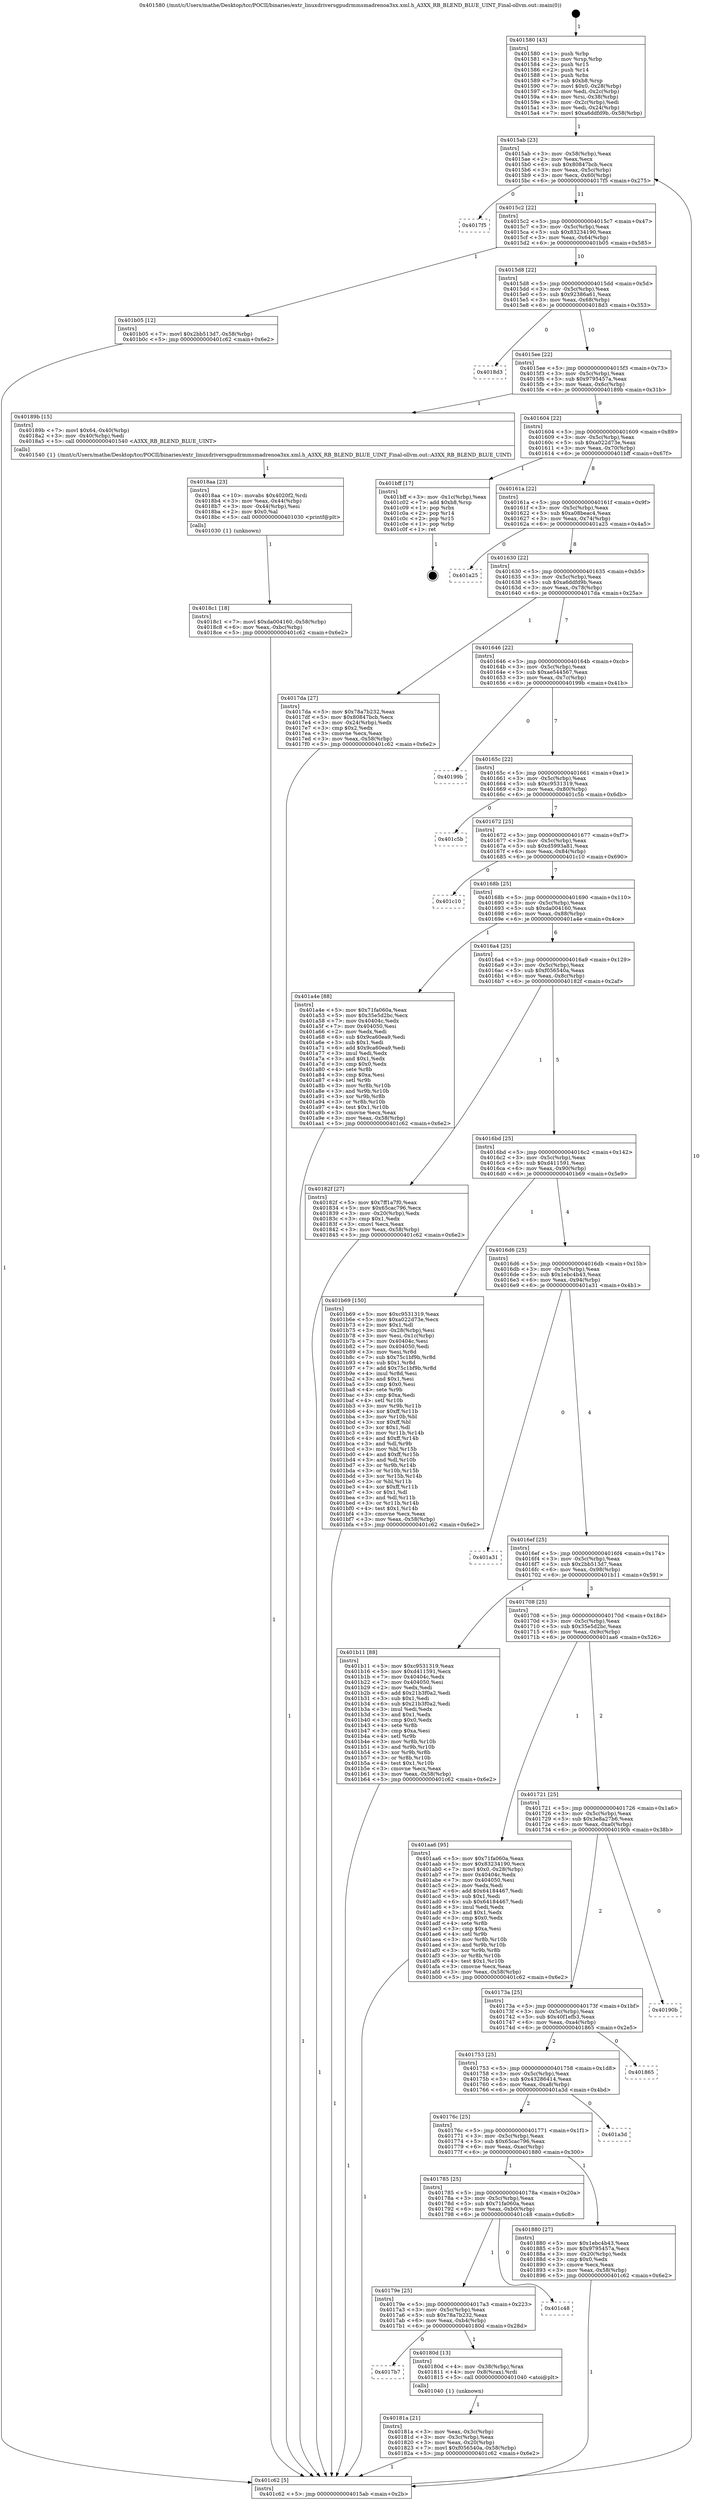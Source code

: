 digraph "0x401580" {
  label = "0x401580 (/mnt/c/Users/mathe/Desktop/tcc/POCII/binaries/extr_linuxdriversgpudrmmsmadrenoa3xx.xml.h_A3XX_RB_BLEND_BLUE_UINT_Final-ollvm.out::main(0))"
  labelloc = "t"
  node[shape=record]

  Entry [label="",width=0.3,height=0.3,shape=circle,fillcolor=black,style=filled]
  "0x4015ab" [label="{
     0x4015ab [23]\l
     | [instrs]\l
     &nbsp;&nbsp;0x4015ab \<+3\>: mov -0x58(%rbp),%eax\l
     &nbsp;&nbsp;0x4015ae \<+2\>: mov %eax,%ecx\l
     &nbsp;&nbsp;0x4015b0 \<+6\>: sub $0x80847bcb,%ecx\l
     &nbsp;&nbsp;0x4015b6 \<+3\>: mov %eax,-0x5c(%rbp)\l
     &nbsp;&nbsp;0x4015b9 \<+3\>: mov %ecx,-0x60(%rbp)\l
     &nbsp;&nbsp;0x4015bc \<+6\>: je 00000000004017f5 \<main+0x275\>\l
  }"]
  "0x4017f5" [label="{
     0x4017f5\l
  }", style=dashed]
  "0x4015c2" [label="{
     0x4015c2 [22]\l
     | [instrs]\l
     &nbsp;&nbsp;0x4015c2 \<+5\>: jmp 00000000004015c7 \<main+0x47\>\l
     &nbsp;&nbsp;0x4015c7 \<+3\>: mov -0x5c(%rbp),%eax\l
     &nbsp;&nbsp;0x4015ca \<+5\>: sub $0x83234190,%eax\l
     &nbsp;&nbsp;0x4015cf \<+3\>: mov %eax,-0x64(%rbp)\l
     &nbsp;&nbsp;0x4015d2 \<+6\>: je 0000000000401b05 \<main+0x585\>\l
  }"]
  Exit [label="",width=0.3,height=0.3,shape=circle,fillcolor=black,style=filled,peripheries=2]
  "0x401b05" [label="{
     0x401b05 [12]\l
     | [instrs]\l
     &nbsp;&nbsp;0x401b05 \<+7\>: movl $0x2bb513d7,-0x58(%rbp)\l
     &nbsp;&nbsp;0x401b0c \<+5\>: jmp 0000000000401c62 \<main+0x6e2\>\l
  }"]
  "0x4015d8" [label="{
     0x4015d8 [22]\l
     | [instrs]\l
     &nbsp;&nbsp;0x4015d8 \<+5\>: jmp 00000000004015dd \<main+0x5d\>\l
     &nbsp;&nbsp;0x4015dd \<+3\>: mov -0x5c(%rbp),%eax\l
     &nbsp;&nbsp;0x4015e0 \<+5\>: sub $0x92386a61,%eax\l
     &nbsp;&nbsp;0x4015e5 \<+3\>: mov %eax,-0x68(%rbp)\l
     &nbsp;&nbsp;0x4015e8 \<+6\>: je 00000000004018d3 \<main+0x353\>\l
  }"]
  "0x4018c1" [label="{
     0x4018c1 [18]\l
     | [instrs]\l
     &nbsp;&nbsp;0x4018c1 \<+7\>: movl $0xda004160,-0x58(%rbp)\l
     &nbsp;&nbsp;0x4018c8 \<+6\>: mov %eax,-0xbc(%rbp)\l
     &nbsp;&nbsp;0x4018ce \<+5\>: jmp 0000000000401c62 \<main+0x6e2\>\l
  }"]
  "0x4018d3" [label="{
     0x4018d3\l
  }", style=dashed]
  "0x4015ee" [label="{
     0x4015ee [22]\l
     | [instrs]\l
     &nbsp;&nbsp;0x4015ee \<+5\>: jmp 00000000004015f3 \<main+0x73\>\l
     &nbsp;&nbsp;0x4015f3 \<+3\>: mov -0x5c(%rbp),%eax\l
     &nbsp;&nbsp;0x4015f6 \<+5\>: sub $0x9795457a,%eax\l
     &nbsp;&nbsp;0x4015fb \<+3\>: mov %eax,-0x6c(%rbp)\l
     &nbsp;&nbsp;0x4015fe \<+6\>: je 000000000040189b \<main+0x31b\>\l
  }"]
  "0x4018aa" [label="{
     0x4018aa [23]\l
     | [instrs]\l
     &nbsp;&nbsp;0x4018aa \<+10\>: movabs $0x4020f2,%rdi\l
     &nbsp;&nbsp;0x4018b4 \<+3\>: mov %eax,-0x44(%rbp)\l
     &nbsp;&nbsp;0x4018b7 \<+3\>: mov -0x44(%rbp),%esi\l
     &nbsp;&nbsp;0x4018ba \<+2\>: mov $0x0,%al\l
     &nbsp;&nbsp;0x4018bc \<+5\>: call 0000000000401030 \<printf@plt\>\l
     | [calls]\l
     &nbsp;&nbsp;0x401030 \{1\} (unknown)\l
  }"]
  "0x40189b" [label="{
     0x40189b [15]\l
     | [instrs]\l
     &nbsp;&nbsp;0x40189b \<+7\>: movl $0x64,-0x40(%rbp)\l
     &nbsp;&nbsp;0x4018a2 \<+3\>: mov -0x40(%rbp),%edi\l
     &nbsp;&nbsp;0x4018a5 \<+5\>: call 0000000000401540 \<A3XX_RB_BLEND_BLUE_UINT\>\l
     | [calls]\l
     &nbsp;&nbsp;0x401540 \{1\} (/mnt/c/Users/mathe/Desktop/tcc/POCII/binaries/extr_linuxdriversgpudrmmsmadrenoa3xx.xml.h_A3XX_RB_BLEND_BLUE_UINT_Final-ollvm.out::A3XX_RB_BLEND_BLUE_UINT)\l
  }"]
  "0x401604" [label="{
     0x401604 [22]\l
     | [instrs]\l
     &nbsp;&nbsp;0x401604 \<+5\>: jmp 0000000000401609 \<main+0x89\>\l
     &nbsp;&nbsp;0x401609 \<+3\>: mov -0x5c(%rbp),%eax\l
     &nbsp;&nbsp;0x40160c \<+5\>: sub $0xa022d73e,%eax\l
     &nbsp;&nbsp;0x401611 \<+3\>: mov %eax,-0x70(%rbp)\l
     &nbsp;&nbsp;0x401614 \<+6\>: je 0000000000401bff \<main+0x67f\>\l
  }"]
  "0x40181a" [label="{
     0x40181a [21]\l
     | [instrs]\l
     &nbsp;&nbsp;0x40181a \<+3\>: mov %eax,-0x3c(%rbp)\l
     &nbsp;&nbsp;0x40181d \<+3\>: mov -0x3c(%rbp),%eax\l
     &nbsp;&nbsp;0x401820 \<+3\>: mov %eax,-0x20(%rbp)\l
     &nbsp;&nbsp;0x401823 \<+7\>: movl $0xf056540a,-0x58(%rbp)\l
     &nbsp;&nbsp;0x40182a \<+5\>: jmp 0000000000401c62 \<main+0x6e2\>\l
  }"]
  "0x401bff" [label="{
     0x401bff [17]\l
     | [instrs]\l
     &nbsp;&nbsp;0x401bff \<+3\>: mov -0x1c(%rbp),%eax\l
     &nbsp;&nbsp;0x401c02 \<+7\>: add $0xb8,%rsp\l
     &nbsp;&nbsp;0x401c09 \<+1\>: pop %rbx\l
     &nbsp;&nbsp;0x401c0a \<+2\>: pop %r14\l
     &nbsp;&nbsp;0x401c0c \<+2\>: pop %r15\l
     &nbsp;&nbsp;0x401c0e \<+1\>: pop %rbp\l
     &nbsp;&nbsp;0x401c0f \<+1\>: ret\l
  }"]
  "0x40161a" [label="{
     0x40161a [22]\l
     | [instrs]\l
     &nbsp;&nbsp;0x40161a \<+5\>: jmp 000000000040161f \<main+0x9f\>\l
     &nbsp;&nbsp;0x40161f \<+3\>: mov -0x5c(%rbp),%eax\l
     &nbsp;&nbsp;0x401622 \<+5\>: sub $0xa08beac4,%eax\l
     &nbsp;&nbsp;0x401627 \<+3\>: mov %eax,-0x74(%rbp)\l
     &nbsp;&nbsp;0x40162a \<+6\>: je 0000000000401a25 \<main+0x4a5\>\l
  }"]
  "0x4017b7" [label="{
     0x4017b7\l
  }", style=dashed]
  "0x401a25" [label="{
     0x401a25\l
  }", style=dashed]
  "0x401630" [label="{
     0x401630 [22]\l
     | [instrs]\l
     &nbsp;&nbsp;0x401630 \<+5\>: jmp 0000000000401635 \<main+0xb5\>\l
     &nbsp;&nbsp;0x401635 \<+3\>: mov -0x5c(%rbp),%eax\l
     &nbsp;&nbsp;0x401638 \<+5\>: sub $0xa6ddfd9b,%eax\l
     &nbsp;&nbsp;0x40163d \<+3\>: mov %eax,-0x78(%rbp)\l
     &nbsp;&nbsp;0x401640 \<+6\>: je 00000000004017da \<main+0x25a\>\l
  }"]
  "0x40180d" [label="{
     0x40180d [13]\l
     | [instrs]\l
     &nbsp;&nbsp;0x40180d \<+4\>: mov -0x38(%rbp),%rax\l
     &nbsp;&nbsp;0x401811 \<+4\>: mov 0x8(%rax),%rdi\l
     &nbsp;&nbsp;0x401815 \<+5\>: call 0000000000401040 \<atoi@plt\>\l
     | [calls]\l
     &nbsp;&nbsp;0x401040 \{1\} (unknown)\l
  }"]
  "0x4017da" [label="{
     0x4017da [27]\l
     | [instrs]\l
     &nbsp;&nbsp;0x4017da \<+5\>: mov $0x78a7b232,%eax\l
     &nbsp;&nbsp;0x4017df \<+5\>: mov $0x80847bcb,%ecx\l
     &nbsp;&nbsp;0x4017e4 \<+3\>: mov -0x24(%rbp),%edx\l
     &nbsp;&nbsp;0x4017e7 \<+3\>: cmp $0x2,%edx\l
     &nbsp;&nbsp;0x4017ea \<+3\>: cmovne %ecx,%eax\l
     &nbsp;&nbsp;0x4017ed \<+3\>: mov %eax,-0x58(%rbp)\l
     &nbsp;&nbsp;0x4017f0 \<+5\>: jmp 0000000000401c62 \<main+0x6e2\>\l
  }"]
  "0x401646" [label="{
     0x401646 [22]\l
     | [instrs]\l
     &nbsp;&nbsp;0x401646 \<+5\>: jmp 000000000040164b \<main+0xcb\>\l
     &nbsp;&nbsp;0x40164b \<+3\>: mov -0x5c(%rbp),%eax\l
     &nbsp;&nbsp;0x40164e \<+5\>: sub $0xae544567,%eax\l
     &nbsp;&nbsp;0x401653 \<+3\>: mov %eax,-0x7c(%rbp)\l
     &nbsp;&nbsp;0x401656 \<+6\>: je 000000000040199b \<main+0x41b\>\l
  }"]
  "0x401c62" [label="{
     0x401c62 [5]\l
     | [instrs]\l
     &nbsp;&nbsp;0x401c62 \<+5\>: jmp 00000000004015ab \<main+0x2b\>\l
  }"]
  "0x401580" [label="{
     0x401580 [43]\l
     | [instrs]\l
     &nbsp;&nbsp;0x401580 \<+1\>: push %rbp\l
     &nbsp;&nbsp;0x401581 \<+3\>: mov %rsp,%rbp\l
     &nbsp;&nbsp;0x401584 \<+2\>: push %r15\l
     &nbsp;&nbsp;0x401586 \<+2\>: push %r14\l
     &nbsp;&nbsp;0x401588 \<+1\>: push %rbx\l
     &nbsp;&nbsp;0x401589 \<+7\>: sub $0xb8,%rsp\l
     &nbsp;&nbsp;0x401590 \<+7\>: movl $0x0,-0x28(%rbp)\l
     &nbsp;&nbsp;0x401597 \<+3\>: mov %edi,-0x2c(%rbp)\l
     &nbsp;&nbsp;0x40159a \<+4\>: mov %rsi,-0x38(%rbp)\l
     &nbsp;&nbsp;0x40159e \<+3\>: mov -0x2c(%rbp),%edi\l
     &nbsp;&nbsp;0x4015a1 \<+3\>: mov %edi,-0x24(%rbp)\l
     &nbsp;&nbsp;0x4015a4 \<+7\>: movl $0xa6ddfd9b,-0x58(%rbp)\l
  }"]
  "0x40179e" [label="{
     0x40179e [25]\l
     | [instrs]\l
     &nbsp;&nbsp;0x40179e \<+5\>: jmp 00000000004017a3 \<main+0x223\>\l
     &nbsp;&nbsp;0x4017a3 \<+3\>: mov -0x5c(%rbp),%eax\l
     &nbsp;&nbsp;0x4017a6 \<+5\>: sub $0x78a7b232,%eax\l
     &nbsp;&nbsp;0x4017ab \<+6\>: mov %eax,-0xb4(%rbp)\l
     &nbsp;&nbsp;0x4017b1 \<+6\>: je 000000000040180d \<main+0x28d\>\l
  }"]
  "0x40199b" [label="{
     0x40199b\l
  }", style=dashed]
  "0x40165c" [label="{
     0x40165c [22]\l
     | [instrs]\l
     &nbsp;&nbsp;0x40165c \<+5\>: jmp 0000000000401661 \<main+0xe1\>\l
     &nbsp;&nbsp;0x401661 \<+3\>: mov -0x5c(%rbp),%eax\l
     &nbsp;&nbsp;0x401664 \<+5\>: sub $0xc9531319,%eax\l
     &nbsp;&nbsp;0x401669 \<+3\>: mov %eax,-0x80(%rbp)\l
     &nbsp;&nbsp;0x40166c \<+6\>: je 0000000000401c5b \<main+0x6db\>\l
  }"]
  "0x401c48" [label="{
     0x401c48\l
  }", style=dashed]
  "0x401c5b" [label="{
     0x401c5b\l
  }", style=dashed]
  "0x401672" [label="{
     0x401672 [25]\l
     | [instrs]\l
     &nbsp;&nbsp;0x401672 \<+5\>: jmp 0000000000401677 \<main+0xf7\>\l
     &nbsp;&nbsp;0x401677 \<+3\>: mov -0x5c(%rbp),%eax\l
     &nbsp;&nbsp;0x40167a \<+5\>: sub $0xd5993a81,%eax\l
     &nbsp;&nbsp;0x40167f \<+6\>: mov %eax,-0x84(%rbp)\l
     &nbsp;&nbsp;0x401685 \<+6\>: je 0000000000401c10 \<main+0x690\>\l
  }"]
  "0x401785" [label="{
     0x401785 [25]\l
     | [instrs]\l
     &nbsp;&nbsp;0x401785 \<+5\>: jmp 000000000040178a \<main+0x20a\>\l
     &nbsp;&nbsp;0x40178a \<+3\>: mov -0x5c(%rbp),%eax\l
     &nbsp;&nbsp;0x40178d \<+5\>: sub $0x71fa060a,%eax\l
     &nbsp;&nbsp;0x401792 \<+6\>: mov %eax,-0xb0(%rbp)\l
     &nbsp;&nbsp;0x401798 \<+6\>: je 0000000000401c48 \<main+0x6c8\>\l
  }"]
  "0x401c10" [label="{
     0x401c10\l
  }", style=dashed]
  "0x40168b" [label="{
     0x40168b [25]\l
     | [instrs]\l
     &nbsp;&nbsp;0x40168b \<+5\>: jmp 0000000000401690 \<main+0x110\>\l
     &nbsp;&nbsp;0x401690 \<+3\>: mov -0x5c(%rbp),%eax\l
     &nbsp;&nbsp;0x401693 \<+5\>: sub $0xda004160,%eax\l
     &nbsp;&nbsp;0x401698 \<+6\>: mov %eax,-0x88(%rbp)\l
     &nbsp;&nbsp;0x40169e \<+6\>: je 0000000000401a4e \<main+0x4ce\>\l
  }"]
  "0x401880" [label="{
     0x401880 [27]\l
     | [instrs]\l
     &nbsp;&nbsp;0x401880 \<+5\>: mov $0x1ebc4b43,%eax\l
     &nbsp;&nbsp;0x401885 \<+5\>: mov $0x9795457a,%ecx\l
     &nbsp;&nbsp;0x40188a \<+3\>: mov -0x20(%rbp),%edx\l
     &nbsp;&nbsp;0x40188d \<+3\>: cmp $0x0,%edx\l
     &nbsp;&nbsp;0x401890 \<+3\>: cmove %ecx,%eax\l
     &nbsp;&nbsp;0x401893 \<+3\>: mov %eax,-0x58(%rbp)\l
     &nbsp;&nbsp;0x401896 \<+5\>: jmp 0000000000401c62 \<main+0x6e2\>\l
  }"]
  "0x401a4e" [label="{
     0x401a4e [88]\l
     | [instrs]\l
     &nbsp;&nbsp;0x401a4e \<+5\>: mov $0x71fa060a,%eax\l
     &nbsp;&nbsp;0x401a53 \<+5\>: mov $0x35e5d2bc,%ecx\l
     &nbsp;&nbsp;0x401a58 \<+7\>: mov 0x40404c,%edx\l
     &nbsp;&nbsp;0x401a5f \<+7\>: mov 0x404050,%esi\l
     &nbsp;&nbsp;0x401a66 \<+2\>: mov %edx,%edi\l
     &nbsp;&nbsp;0x401a68 \<+6\>: sub $0x9ca60ea9,%edi\l
     &nbsp;&nbsp;0x401a6e \<+3\>: sub $0x1,%edi\l
     &nbsp;&nbsp;0x401a71 \<+6\>: add $0x9ca60ea9,%edi\l
     &nbsp;&nbsp;0x401a77 \<+3\>: imul %edi,%edx\l
     &nbsp;&nbsp;0x401a7a \<+3\>: and $0x1,%edx\l
     &nbsp;&nbsp;0x401a7d \<+3\>: cmp $0x0,%edx\l
     &nbsp;&nbsp;0x401a80 \<+4\>: sete %r8b\l
     &nbsp;&nbsp;0x401a84 \<+3\>: cmp $0xa,%esi\l
     &nbsp;&nbsp;0x401a87 \<+4\>: setl %r9b\l
     &nbsp;&nbsp;0x401a8b \<+3\>: mov %r8b,%r10b\l
     &nbsp;&nbsp;0x401a8e \<+3\>: and %r9b,%r10b\l
     &nbsp;&nbsp;0x401a91 \<+3\>: xor %r9b,%r8b\l
     &nbsp;&nbsp;0x401a94 \<+3\>: or %r8b,%r10b\l
     &nbsp;&nbsp;0x401a97 \<+4\>: test $0x1,%r10b\l
     &nbsp;&nbsp;0x401a9b \<+3\>: cmovne %ecx,%eax\l
     &nbsp;&nbsp;0x401a9e \<+3\>: mov %eax,-0x58(%rbp)\l
     &nbsp;&nbsp;0x401aa1 \<+5\>: jmp 0000000000401c62 \<main+0x6e2\>\l
  }"]
  "0x4016a4" [label="{
     0x4016a4 [25]\l
     | [instrs]\l
     &nbsp;&nbsp;0x4016a4 \<+5\>: jmp 00000000004016a9 \<main+0x129\>\l
     &nbsp;&nbsp;0x4016a9 \<+3\>: mov -0x5c(%rbp),%eax\l
     &nbsp;&nbsp;0x4016ac \<+5\>: sub $0xf056540a,%eax\l
     &nbsp;&nbsp;0x4016b1 \<+6\>: mov %eax,-0x8c(%rbp)\l
     &nbsp;&nbsp;0x4016b7 \<+6\>: je 000000000040182f \<main+0x2af\>\l
  }"]
  "0x40176c" [label="{
     0x40176c [25]\l
     | [instrs]\l
     &nbsp;&nbsp;0x40176c \<+5\>: jmp 0000000000401771 \<main+0x1f1\>\l
     &nbsp;&nbsp;0x401771 \<+3\>: mov -0x5c(%rbp),%eax\l
     &nbsp;&nbsp;0x401774 \<+5\>: sub $0x65cac796,%eax\l
     &nbsp;&nbsp;0x401779 \<+6\>: mov %eax,-0xac(%rbp)\l
     &nbsp;&nbsp;0x40177f \<+6\>: je 0000000000401880 \<main+0x300\>\l
  }"]
  "0x40182f" [label="{
     0x40182f [27]\l
     | [instrs]\l
     &nbsp;&nbsp;0x40182f \<+5\>: mov $0x7ff1a7f0,%eax\l
     &nbsp;&nbsp;0x401834 \<+5\>: mov $0x65cac796,%ecx\l
     &nbsp;&nbsp;0x401839 \<+3\>: mov -0x20(%rbp),%edx\l
     &nbsp;&nbsp;0x40183c \<+3\>: cmp $0x1,%edx\l
     &nbsp;&nbsp;0x40183f \<+3\>: cmovl %ecx,%eax\l
     &nbsp;&nbsp;0x401842 \<+3\>: mov %eax,-0x58(%rbp)\l
     &nbsp;&nbsp;0x401845 \<+5\>: jmp 0000000000401c62 \<main+0x6e2\>\l
  }"]
  "0x4016bd" [label="{
     0x4016bd [25]\l
     | [instrs]\l
     &nbsp;&nbsp;0x4016bd \<+5\>: jmp 00000000004016c2 \<main+0x142\>\l
     &nbsp;&nbsp;0x4016c2 \<+3\>: mov -0x5c(%rbp),%eax\l
     &nbsp;&nbsp;0x4016c5 \<+5\>: sub $0xd411591,%eax\l
     &nbsp;&nbsp;0x4016ca \<+6\>: mov %eax,-0x90(%rbp)\l
     &nbsp;&nbsp;0x4016d0 \<+6\>: je 0000000000401b69 \<main+0x5e9\>\l
  }"]
  "0x401a3d" [label="{
     0x401a3d\l
  }", style=dashed]
  "0x401b69" [label="{
     0x401b69 [150]\l
     | [instrs]\l
     &nbsp;&nbsp;0x401b69 \<+5\>: mov $0xc9531319,%eax\l
     &nbsp;&nbsp;0x401b6e \<+5\>: mov $0xa022d73e,%ecx\l
     &nbsp;&nbsp;0x401b73 \<+2\>: mov $0x1,%dl\l
     &nbsp;&nbsp;0x401b75 \<+3\>: mov -0x28(%rbp),%esi\l
     &nbsp;&nbsp;0x401b78 \<+3\>: mov %esi,-0x1c(%rbp)\l
     &nbsp;&nbsp;0x401b7b \<+7\>: mov 0x40404c,%esi\l
     &nbsp;&nbsp;0x401b82 \<+7\>: mov 0x404050,%edi\l
     &nbsp;&nbsp;0x401b89 \<+3\>: mov %esi,%r8d\l
     &nbsp;&nbsp;0x401b8c \<+7\>: sub $0x75c1bf9b,%r8d\l
     &nbsp;&nbsp;0x401b93 \<+4\>: sub $0x1,%r8d\l
     &nbsp;&nbsp;0x401b97 \<+7\>: add $0x75c1bf9b,%r8d\l
     &nbsp;&nbsp;0x401b9e \<+4\>: imul %r8d,%esi\l
     &nbsp;&nbsp;0x401ba2 \<+3\>: and $0x1,%esi\l
     &nbsp;&nbsp;0x401ba5 \<+3\>: cmp $0x0,%esi\l
     &nbsp;&nbsp;0x401ba8 \<+4\>: sete %r9b\l
     &nbsp;&nbsp;0x401bac \<+3\>: cmp $0xa,%edi\l
     &nbsp;&nbsp;0x401baf \<+4\>: setl %r10b\l
     &nbsp;&nbsp;0x401bb3 \<+3\>: mov %r9b,%r11b\l
     &nbsp;&nbsp;0x401bb6 \<+4\>: xor $0xff,%r11b\l
     &nbsp;&nbsp;0x401bba \<+3\>: mov %r10b,%bl\l
     &nbsp;&nbsp;0x401bbd \<+3\>: xor $0xff,%bl\l
     &nbsp;&nbsp;0x401bc0 \<+3\>: xor $0x1,%dl\l
     &nbsp;&nbsp;0x401bc3 \<+3\>: mov %r11b,%r14b\l
     &nbsp;&nbsp;0x401bc6 \<+4\>: and $0xff,%r14b\l
     &nbsp;&nbsp;0x401bca \<+3\>: and %dl,%r9b\l
     &nbsp;&nbsp;0x401bcd \<+3\>: mov %bl,%r15b\l
     &nbsp;&nbsp;0x401bd0 \<+4\>: and $0xff,%r15b\l
     &nbsp;&nbsp;0x401bd4 \<+3\>: and %dl,%r10b\l
     &nbsp;&nbsp;0x401bd7 \<+3\>: or %r9b,%r14b\l
     &nbsp;&nbsp;0x401bda \<+3\>: or %r10b,%r15b\l
     &nbsp;&nbsp;0x401bdd \<+3\>: xor %r15b,%r14b\l
     &nbsp;&nbsp;0x401be0 \<+3\>: or %bl,%r11b\l
     &nbsp;&nbsp;0x401be3 \<+4\>: xor $0xff,%r11b\l
     &nbsp;&nbsp;0x401be7 \<+3\>: or $0x1,%dl\l
     &nbsp;&nbsp;0x401bea \<+3\>: and %dl,%r11b\l
     &nbsp;&nbsp;0x401bed \<+3\>: or %r11b,%r14b\l
     &nbsp;&nbsp;0x401bf0 \<+4\>: test $0x1,%r14b\l
     &nbsp;&nbsp;0x401bf4 \<+3\>: cmovne %ecx,%eax\l
     &nbsp;&nbsp;0x401bf7 \<+3\>: mov %eax,-0x58(%rbp)\l
     &nbsp;&nbsp;0x401bfa \<+5\>: jmp 0000000000401c62 \<main+0x6e2\>\l
  }"]
  "0x4016d6" [label="{
     0x4016d6 [25]\l
     | [instrs]\l
     &nbsp;&nbsp;0x4016d6 \<+5\>: jmp 00000000004016db \<main+0x15b\>\l
     &nbsp;&nbsp;0x4016db \<+3\>: mov -0x5c(%rbp),%eax\l
     &nbsp;&nbsp;0x4016de \<+5\>: sub $0x1ebc4b43,%eax\l
     &nbsp;&nbsp;0x4016e3 \<+6\>: mov %eax,-0x94(%rbp)\l
     &nbsp;&nbsp;0x4016e9 \<+6\>: je 0000000000401a31 \<main+0x4b1\>\l
  }"]
  "0x401753" [label="{
     0x401753 [25]\l
     | [instrs]\l
     &nbsp;&nbsp;0x401753 \<+5\>: jmp 0000000000401758 \<main+0x1d8\>\l
     &nbsp;&nbsp;0x401758 \<+3\>: mov -0x5c(%rbp),%eax\l
     &nbsp;&nbsp;0x40175b \<+5\>: sub $0x43286414,%eax\l
     &nbsp;&nbsp;0x401760 \<+6\>: mov %eax,-0xa8(%rbp)\l
     &nbsp;&nbsp;0x401766 \<+6\>: je 0000000000401a3d \<main+0x4bd\>\l
  }"]
  "0x401a31" [label="{
     0x401a31\l
  }", style=dashed]
  "0x4016ef" [label="{
     0x4016ef [25]\l
     | [instrs]\l
     &nbsp;&nbsp;0x4016ef \<+5\>: jmp 00000000004016f4 \<main+0x174\>\l
     &nbsp;&nbsp;0x4016f4 \<+3\>: mov -0x5c(%rbp),%eax\l
     &nbsp;&nbsp;0x4016f7 \<+5\>: sub $0x2bb513d7,%eax\l
     &nbsp;&nbsp;0x4016fc \<+6\>: mov %eax,-0x98(%rbp)\l
     &nbsp;&nbsp;0x401702 \<+6\>: je 0000000000401b11 \<main+0x591\>\l
  }"]
  "0x401865" [label="{
     0x401865\l
  }", style=dashed]
  "0x401b11" [label="{
     0x401b11 [88]\l
     | [instrs]\l
     &nbsp;&nbsp;0x401b11 \<+5\>: mov $0xc9531319,%eax\l
     &nbsp;&nbsp;0x401b16 \<+5\>: mov $0xd411591,%ecx\l
     &nbsp;&nbsp;0x401b1b \<+7\>: mov 0x40404c,%edx\l
     &nbsp;&nbsp;0x401b22 \<+7\>: mov 0x404050,%esi\l
     &nbsp;&nbsp;0x401b29 \<+2\>: mov %edx,%edi\l
     &nbsp;&nbsp;0x401b2b \<+6\>: add $0x21b3f0a2,%edi\l
     &nbsp;&nbsp;0x401b31 \<+3\>: sub $0x1,%edi\l
     &nbsp;&nbsp;0x401b34 \<+6\>: sub $0x21b3f0a2,%edi\l
     &nbsp;&nbsp;0x401b3a \<+3\>: imul %edi,%edx\l
     &nbsp;&nbsp;0x401b3d \<+3\>: and $0x1,%edx\l
     &nbsp;&nbsp;0x401b40 \<+3\>: cmp $0x0,%edx\l
     &nbsp;&nbsp;0x401b43 \<+4\>: sete %r8b\l
     &nbsp;&nbsp;0x401b47 \<+3\>: cmp $0xa,%esi\l
     &nbsp;&nbsp;0x401b4a \<+4\>: setl %r9b\l
     &nbsp;&nbsp;0x401b4e \<+3\>: mov %r8b,%r10b\l
     &nbsp;&nbsp;0x401b51 \<+3\>: and %r9b,%r10b\l
     &nbsp;&nbsp;0x401b54 \<+3\>: xor %r9b,%r8b\l
     &nbsp;&nbsp;0x401b57 \<+3\>: or %r8b,%r10b\l
     &nbsp;&nbsp;0x401b5a \<+4\>: test $0x1,%r10b\l
     &nbsp;&nbsp;0x401b5e \<+3\>: cmovne %ecx,%eax\l
     &nbsp;&nbsp;0x401b61 \<+3\>: mov %eax,-0x58(%rbp)\l
     &nbsp;&nbsp;0x401b64 \<+5\>: jmp 0000000000401c62 \<main+0x6e2\>\l
  }"]
  "0x401708" [label="{
     0x401708 [25]\l
     | [instrs]\l
     &nbsp;&nbsp;0x401708 \<+5\>: jmp 000000000040170d \<main+0x18d\>\l
     &nbsp;&nbsp;0x40170d \<+3\>: mov -0x5c(%rbp),%eax\l
     &nbsp;&nbsp;0x401710 \<+5\>: sub $0x35e5d2bc,%eax\l
     &nbsp;&nbsp;0x401715 \<+6\>: mov %eax,-0x9c(%rbp)\l
     &nbsp;&nbsp;0x40171b \<+6\>: je 0000000000401aa6 \<main+0x526\>\l
  }"]
  "0x40173a" [label="{
     0x40173a [25]\l
     | [instrs]\l
     &nbsp;&nbsp;0x40173a \<+5\>: jmp 000000000040173f \<main+0x1bf\>\l
     &nbsp;&nbsp;0x40173f \<+3\>: mov -0x5c(%rbp),%eax\l
     &nbsp;&nbsp;0x401742 \<+5\>: sub $0x40f1efb3,%eax\l
     &nbsp;&nbsp;0x401747 \<+6\>: mov %eax,-0xa4(%rbp)\l
     &nbsp;&nbsp;0x40174d \<+6\>: je 0000000000401865 \<main+0x2e5\>\l
  }"]
  "0x401aa6" [label="{
     0x401aa6 [95]\l
     | [instrs]\l
     &nbsp;&nbsp;0x401aa6 \<+5\>: mov $0x71fa060a,%eax\l
     &nbsp;&nbsp;0x401aab \<+5\>: mov $0x83234190,%ecx\l
     &nbsp;&nbsp;0x401ab0 \<+7\>: movl $0x0,-0x28(%rbp)\l
     &nbsp;&nbsp;0x401ab7 \<+7\>: mov 0x40404c,%edx\l
     &nbsp;&nbsp;0x401abe \<+7\>: mov 0x404050,%esi\l
     &nbsp;&nbsp;0x401ac5 \<+2\>: mov %edx,%edi\l
     &nbsp;&nbsp;0x401ac7 \<+6\>: add $0x64184467,%edi\l
     &nbsp;&nbsp;0x401acd \<+3\>: sub $0x1,%edi\l
     &nbsp;&nbsp;0x401ad0 \<+6\>: sub $0x64184467,%edi\l
     &nbsp;&nbsp;0x401ad6 \<+3\>: imul %edi,%edx\l
     &nbsp;&nbsp;0x401ad9 \<+3\>: and $0x1,%edx\l
     &nbsp;&nbsp;0x401adc \<+3\>: cmp $0x0,%edx\l
     &nbsp;&nbsp;0x401adf \<+4\>: sete %r8b\l
     &nbsp;&nbsp;0x401ae3 \<+3\>: cmp $0xa,%esi\l
     &nbsp;&nbsp;0x401ae6 \<+4\>: setl %r9b\l
     &nbsp;&nbsp;0x401aea \<+3\>: mov %r8b,%r10b\l
     &nbsp;&nbsp;0x401aed \<+3\>: and %r9b,%r10b\l
     &nbsp;&nbsp;0x401af0 \<+3\>: xor %r9b,%r8b\l
     &nbsp;&nbsp;0x401af3 \<+3\>: or %r8b,%r10b\l
     &nbsp;&nbsp;0x401af6 \<+4\>: test $0x1,%r10b\l
     &nbsp;&nbsp;0x401afa \<+3\>: cmovne %ecx,%eax\l
     &nbsp;&nbsp;0x401afd \<+3\>: mov %eax,-0x58(%rbp)\l
     &nbsp;&nbsp;0x401b00 \<+5\>: jmp 0000000000401c62 \<main+0x6e2\>\l
  }"]
  "0x401721" [label="{
     0x401721 [25]\l
     | [instrs]\l
     &nbsp;&nbsp;0x401721 \<+5\>: jmp 0000000000401726 \<main+0x1a6\>\l
     &nbsp;&nbsp;0x401726 \<+3\>: mov -0x5c(%rbp),%eax\l
     &nbsp;&nbsp;0x401729 \<+5\>: sub $0x3e8a27b6,%eax\l
     &nbsp;&nbsp;0x40172e \<+6\>: mov %eax,-0xa0(%rbp)\l
     &nbsp;&nbsp;0x401734 \<+6\>: je 000000000040190b \<main+0x38b\>\l
  }"]
  "0x40190b" [label="{
     0x40190b\l
  }", style=dashed]
  Entry -> "0x401580" [label=" 1"]
  "0x4015ab" -> "0x4017f5" [label=" 0"]
  "0x4015ab" -> "0x4015c2" [label=" 11"]
  "0x401bff" -> Exit [label=" 1"]
  "0x4015c2" -> "0x401b05" [label=" 1"]
  "0x4015c2" -> "0x4015d8" [label=" 10"]
  "0x401b69" -> "0x401c62" [label=" 1"]
  "0x4015d8" -> "0x4018d3" [label=" 0"]
  "0x4015d8" -> "0x4015ee" [label=" 10"]
  "0x401b11" -> "0x401c62" [label=" 1"]
  "0x4015ee" -> "0x40189b" [label=" 1"]
  "0x4015ee" -> "0x401604" [label=" 9"]
  "0x401b05" -> "0x401c62" [label=" 1"]
  "0x401604" -> "0x401bff" [label=" 1"]
  "0x401604" -> "0x40161a" [label=" 8"]
  "0x401aa6" -> "0x401c62" [label=" 1"]
  "0x40161a" -> "0x401a25" [label=" 0"]
  "0x40161a" -> "0x401630" [label=" 8"]
  "0x401a4e" -> "0x401c62" [label=" 1"]
  "0x401630" -> "0x4017da" [label=" 1"]
  "0x401630" -> "0x401646" [label=" 7"]
  "0x4017da" -> "0x401c62" [label=" 1"]
  "0x401580" -> "0x4015ab" [label=" 1"]
  "0x401c62" -> "0x4015ab" [label=" 10"]
  "0x4018c1" -> "0x401c62" [label=" 1"]
  "0x401646" -> "0x40199b" [label=" 0"]
  "0x401646" -> "0x40165c" [label=" 7"]
  "0x40189b" -> "0x4018aa" [label=" 1"]
  "0x40165c" -> "0x401c5b" [label=" 0"]
  "0x40165c" -> "0x401672" [label=" 7"]
  "0x401880" -> "0x401c62" [label=" 1"]
  "0x401672" -> "0x401c10" [label=" 0"]
  "0x401672" -> "0x40168b" [label=" 7"]
  "0x40181a" -> "0x401c62" [label=" 1"]
  "0x40168b" -> "0x401a4e" [label=" 1"]
  "0x40168b" -> "0x4016a4" [label=" 6"]
  "0x40180d" -> "0x40181a" [label=" 1"]
  "0x4016a4" -> "0x40182f" [label=" 1"]
  "0x4016a4" -> "0x4016bd" [label=" 5"]
  "0x40179e" -> "0x40180d" [label=" 1"]
  "0x4016bd" -> "0x401b69" [label=" 1"]
  "0x4016bd" -> "0x4016d6" [label=" 4"]
  "0x4018aa" -> "0x4018c1" [label=" 1"]
  "0x4016d6" -> "0x401a31" [label=" 0"]
  "0x4016d6" -> "0x4016ef" [label=" 4"]
  "0x401785" -> "0x401c48" [label=" 0"]
  "0x4016ef" -> "0x401b11" [label=" 1"]
  "0x4016ef" -> "0x401708" [label=" 3"]
  "0x40182f" -> "0x401c62" [label=" 1"]
  "0x401708" -> "0x401aa6" [label=" 1"]
  "0x401708" -> "0x401721" [label=" 2"]
  "0x40176c" -> "0x401880" [label=" 1"]
  "0x401721" -> "0x40190b" [label=" 0"]
  "0x401721" -> "0x40173a" [label=" 2"]
  "0x40176c" -> "0x401785" [label=" 1"]
  "0x40173a" -> "0x401865" [label=" 0"]
  "0x40173a" -> "0x401753" [label=" 2"]
  "0x401785" -> "0x40179e" [label=" 1"]
  "0x401753" -> "0x401a3d" [label=" 0"]
  "0x401753" -> "0x40176c" [label=" 2"]
  "0x40179e" -> "0x4017b7" [label=" 0"]
}
